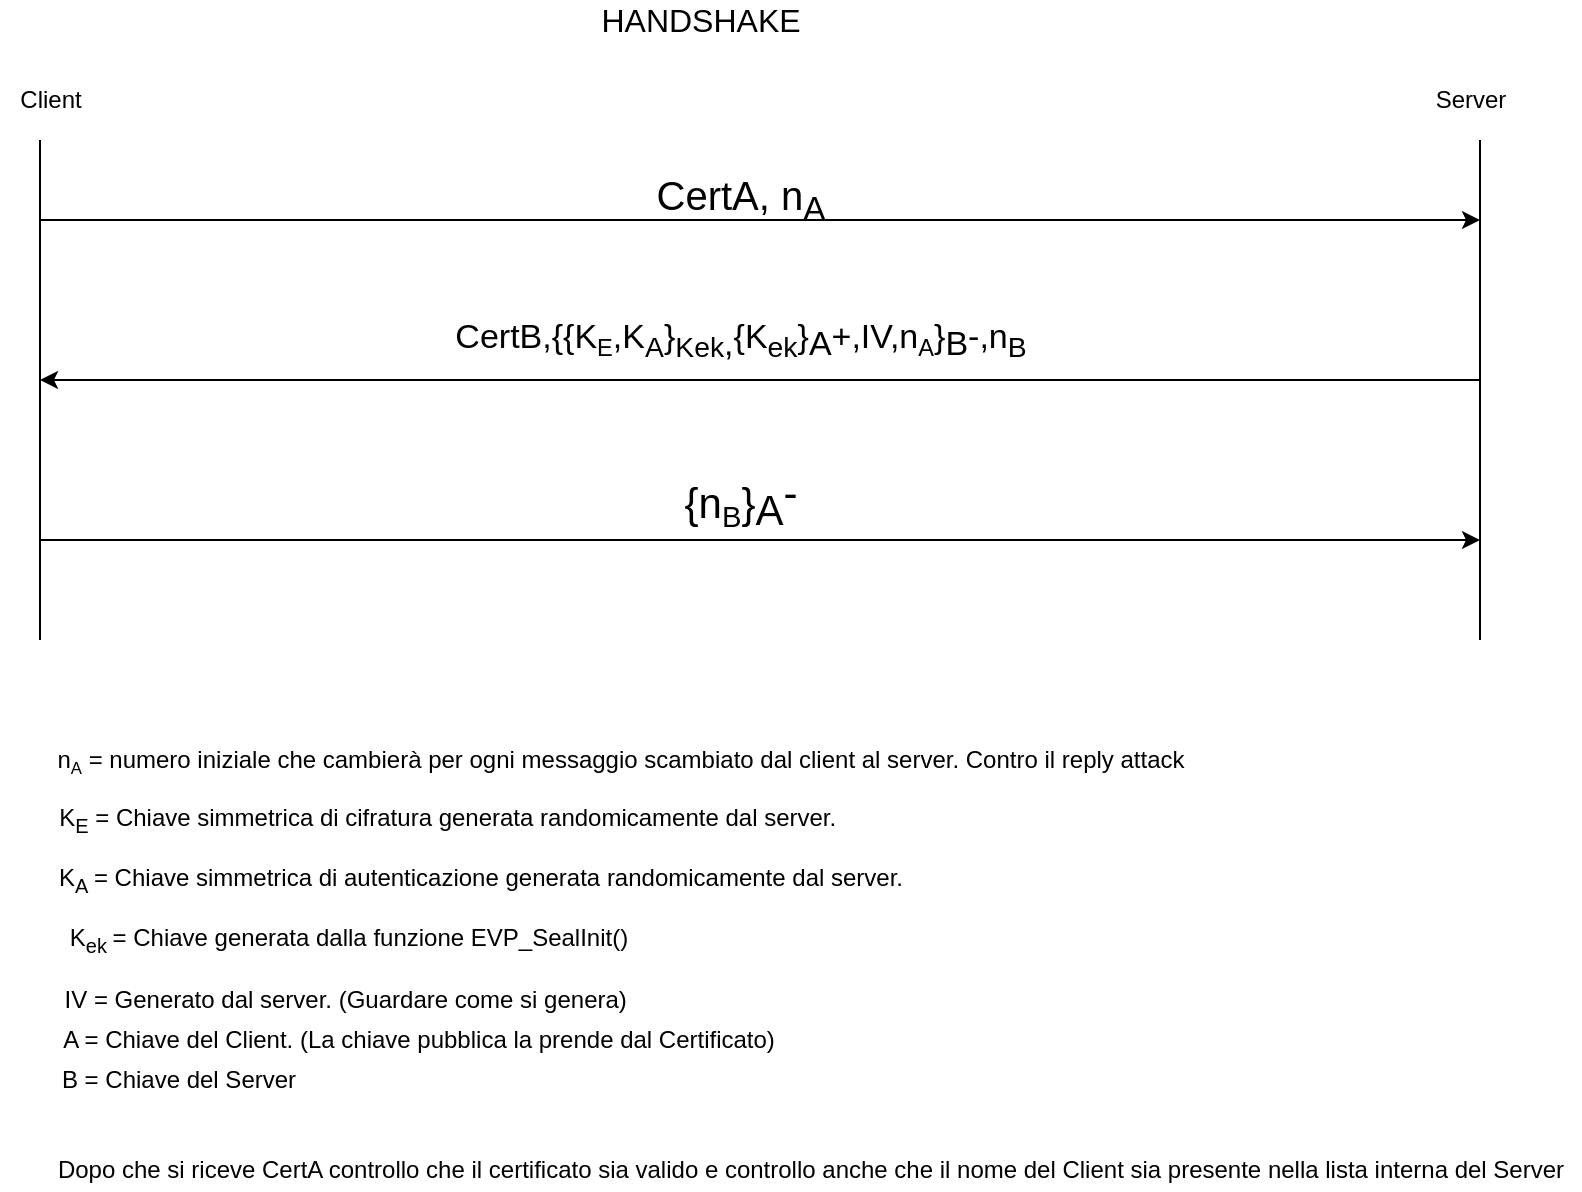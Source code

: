 <mxfile version="13.6.2" type="device"><diagram id="pvud-FZjajbAz8nQPkf2" name="Page-1"><mxGraphModel dx="1106" dy="754" grid="1" gridSize="10" guides="1" tooltips="1" connect="1" arrows="1" fold="1" page="1" pageScale="1" pageWidth="827" pageHeight="1169" math="0" shadow="0"><root><mxCell id="0"/><mxCell id="1" parent="0"/><mxCell id="xOwrDhrVMByvdqzbnG0K-1" value="" style="endArrow=none;html=1;" parent="1" edge="1"><mxGeometry width="50" height="50" relative="1" as="geometry"><mxPoint x="40" y="330" as="sourcePoint"/><mxPoint x="40" y="80" as="targetPoint"/></mxGeometry></mxCell><mxCell id="xOwrDhrVMByvdqzbnG0K-2" value="" style="endArrow=none;html=1;" parent="1" edge="1"><mxGeometry width="50" height="50" relative="1" as="geometry"><mxPoint x="760" y="330" as="sourcePoint"/><mxPoint x="760" y="80" as="targetPoint"/></mxGeometry></mxCell><mxCell id="xOwrDhrVMByvdqzbnG0K-3" value="" style="endArrow=classic;html=1;" parent="1" edge="1"><mxGeometry width="50" height="50" relative="1" as="geometry"><mxPoint x="40" y="120" as="sourcePoint"/><mxPoint x="760" y="120" as="targetPoint"/></mxGeometry></mxCell><mxCell id="xOwrDhrVMByvdqzbnG0K-4" value="Client" style="text;html=1;align=center;verticalAlign=middle;resizable=0;points=[];autosize=1;" parent="1" vertex="1"><mxGeometry x="20" y="50" width="50" height="20" as="geometry"/></mxCell><mxCell id="xOwrDhrVMByvdqzbnG0K-5" value="Server" style="text;html=1;align=center;verticalAlign=middle;resizable=0;points=[];autosize=1;" parent="1" vertex="1"><mxGeometry x="730" y="50" width="50" height="20" as="geometry"/></mxCell><mxCell id="xOwrDhrVMByvdqzbnG0K-6" value="&lt;font style=&quot;font-size: 20px&quot;&gt;CertA, n&lt;sub&gt;A&lt;/sub&gt;&lt;/font&gt;" style="text;html=1;align=center;verticalAlign=middle;resizable=0;points=[];autosize=1;" parent="1" vertex="1"><mxGeometry x="340" y="100" width="100" height="20" as="geometry"/></mxCell><mxCell id="xOwrDhrVMByvdqzbnG0K-7" value="" style="endArrow=classic;html=1;" parent="1" edge="1"><mxGeometry width="50" height="50" relative="1" as="geometry"><mxPoint x="760" y="200" as="sourcePoint"/><mxPoint x="40" y="200" as="targetPoint"/></mxGeometry></mxCell><mxCell id="xOwrDhrVMByvdqzbnG0K-8" value="&lt;font style=&quot;font-size: 17px&quot;&gt;CertB,{{K&lt;/font&gt;&lt;font style=&quot;font-size: 14.167px&quot;&gt;&lt;sub&gt;E&lt;/sub&gt;&lt;/font&gt;&lt;font&gt;&lt;span style=&quot;font-size: 17px&quot;&gt;,K&lt;sub&gt;A&lt;/sub&gt;&lt;/span&gt;&lt;span style=&quot;font-size: 17px&quot;&gt;}&lt;sub&gt;Kek&lt;/sub&gt;&lt;/span&gt;&lt;sub style=&quot;font-size: 17px&quot;&gt;,&lt;/sub&gt;&lt;span style=&quot;font-size: 17px&quot;&gt;{K&lt;sub&gt;ek&lt;/sub&gt;&lt;/span&gt;&lt;span style=&quot;font-size: 17px&quot;&gt;}&lt;/span&gt;&lt;sub style=&quot;font-size: 17px&quot;&gt;A&lt;/sub&gt;&lt;span style=&quot;font-size: 17px&quot;&gt;+,IV&lt;/span&gt;&lt;/font&gt;&lt;font&gt;&lt;font style=&quot;font-size: 17px&quot;&gt;,n&lt;/font&gt;&lt;font style=&quot;font-size: 14.167px&quot;&gt;&lt;sub&gt;A&lt;/sub&gt;&lt;/font&gt;&lt;font&gt;&lt;span style=&quot;font-size: 17px&quot;&gt;}&lt;/span&gt;&lt;sub style=&quot;font-size: 17px&quot;&gt;B&lt;/sub&gt;&lt;span style=&quot;font-size: 17px&quot;&gt;-,n&lt;sub&gt;B&lt;/sub&gt;&lt;/span&gt;&lt;/font&gt;&lt;br&gt;&lt;/font&gt;" style="text;html=1;align=center;verticalAlign=middle;resizable=0;points=[];autosize=1;" parent="1" vertex="1"><mxGeometry x="240" y="165" width="300" height="30" as="geometry"/></mxCell><mxCell id="xOwrDhrVMByvdqzbnG0K-9" value="" style="endArrow=classic;html=1;" parent="1" edge="1"><mxGeometry width="50" height="50" relative="1" as="geometry"><mxPoint x="40" y="280" as="sourcePoint"/><mxPoint x="760" y="280" as="targetPoint"/></mxGeometry></mxCell><mxCell id="xOwrDhrVMByvdqzbnG0K-10" value="&lt;font style=&quot;font-size: 21px&quot;&gt;{n&lt;/font&gt;&lt;font style=&quot;font-size: 17.5px&quot;&gt;&lt;sub&gt;B&lt;/sub&gt;&lt;/font&gt;&lt;font&gt;&lt;span style=&quot;font-size: 21px&quot;&gt;}&lt;/span&gt;&lt;sub style=&quot;font-size: 21px&quot;&gt;A&lt;/sub&gt;&lt;sup style=&quot;font-size: 21px&quot;&gt;-&lt;/sup&gt;&lt;/font&gt;" style="text;html=1;align=center;verticalAlign=middle;resizable=0;points=[];autosize=1;" parent="1" vertex="1"><mxGeometry x="355" y="245" width="70" height="30" as="geometry"/></mxCell><mxCell id="xOwrDhrVMByvdqzbnG0K-11" value="n&lt;span style=&quot;font-size: 10px&quot;&gt;&lt;sub&gt;A&lt;/sub&gt;&lt;/span&gt;&amp;nbsp;= numero iniziale che cambierà per ogni messaggio scambiato dal client al server. Contro il reply attack" style="text;html=1;align=center;verticalAlign=middle;resizable=0;points=[];autosize=1;" parent="1" vertex="1"><mxGeometry x="40" y="380" width="580" height="20" as="geometry"/></mxCell><mxCell id="xOwrDhrVMByvdqzbnG0K-12" value="K&lt;sub&gt;E&lt;/sub&gt; = Chiave simmetrica di cifratura generata randomicamente dal server.&amp;nbsp;" style="text;html=1;align=center;verticalAlign=middle;resizable=0;points=[];autosize=1;" parent="1" vertex="1"><mxGeometry x="40" y="410" width="410" height="20" as="geometry"/></mxCell><mxCell id="xOwrDhrVMByvdqzbnG0K-13" value="K&lt;sub&gt;A&amp;nbsp;&lt;/sub&gt;=&amp;nbsp;Chiave simmetrica di autenticazione generata randomicamente dal server." style="text;html=1;align=center;verticalAlign=middle;resizable=0;points=[];autosize=1;" parent="1" vertex="1"><mxGeometry x="40" y="440" width="440" height="20" as="geometry"/></mxCell><mxCell id="xOwrDhrVMByvdqzbnG0K-15" value="IV = Generato dal server. (Guardare come si genera)&amp;nbsp;" style="text;html=1;align=center;verticalAlign=middle;resizable=0;points=[];autosize=1;" parent="1" vertex="1"><mxGeometry x="44" y="500" width="300" height="20" as="geometry"/></mxCell><mxCell id="xOwrDhrVMByvdqzbnG0K-17" value="A = Chiave del Client. (La chiave pubblica la prende dal Certificato)" style="text;html=1;align=center;verticalAlign=middle;resizable=0;points=[];autosize=1;" parent="1" vertex="1"><mxGeometry x="44" y="520" width="370" height="20" as="geometry"/></mxCell><mxCell id="xOwrDhrVMByvdqzbnG0K-18" value="B = Chiave del Server" style="text;html=1;align=center;verticalAlign=middle;resizable=0;points=[];autosize=1;" parent="1" vertex="1"><mxGeometry x="44" y="540" width="130" height="20" as="geometry"/></mxCell><mxCell id="xOwrDhrVMByvdqzbnG0K-20" value="&lt;font style=&quot;font-size: 16px&quot;&gt;HANDSHAKE&lt;/font&gt;" style="text;html=1;align=center;verticalAlign=middle;resizable=0;points=[];autosize=1;" parent="1" vertex="1"><mxGeometry x="310" y="10" width="120" height="20" as="geometry"/></mxCell><mxCell id="xOwrDhrVMByvdqzbnG0K-21" value="Dopo che si riceve CertA controllo che il certificato sia valido e controllo anche che il nome del Client sia presente nella lista interna del Server" style="text;html=1;align=center;verticalAlign=middle;resizable=0;points=[];autosize=1;" parent="1" vertex="1"><mxGeometry x="40" y="585" width="770" height="20" as="geometry"/></mxCell><mxCell id="ZFL_xIQ2UnG6Z5fIxJ3o-1" value="K&lt;sub&gt;ek&amp;nbsp;&lt;/sub&gt;= Chiave generata dalla funzione EVP_SealInit()" style="text;html=1;align=center;verticalAlign=middle;resizable=0;points=[];autosize=1;" parent="1" vertex="1"><mxGeometry x="49" y="470" width="290" height="20" as="geometry"/></mxCell></root></mxGraphModel></diagram></mxfile>